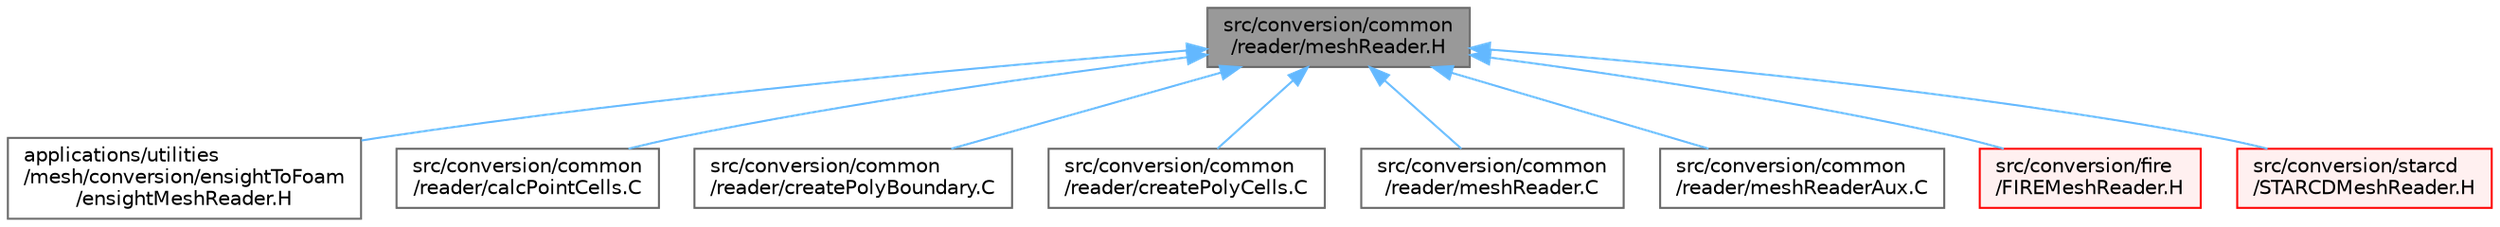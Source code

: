 digraph "src/conversion/common/reader/meshReader.H"
{
 // LATEX_PDF_SIZE
  bgcolor="transparent";
  edge [fontname=Helvetica,fontsize=10,labelfontname=Helvetica,labelfontsize=10];
  node [fontname=Helvetica,fontsize=10,shape=box,height=0.2,width=0.4];
  Node1 [id="Node000001",label="src/conversion/common\l/reader/meshReader.H",height=0.2,width=0.4,color="gray40", fillcolor="grey60", style="filled", fontcolor="black",tooltip=" "];
  Node1 -> Node2 [id="edge1_Node000001_Node000002",dir="back",color="steelblue1",style="solid",tooltip=" "];
  Node2 [id="Node000002",label="applications/utilities\l/mesh/conversion/ensightToFoam\l/ensightMeshReader.H",height=0.2,width=0.4,color="grey40", fillcolor="white", style="filled",URL="$ensightMeshReader_8H.html",tooltip=" "];
  Node1 -> Node3 [id="edge2_Node000001_Node000003",dir="back",color="steelblue1",style="solid",tooltip=" "];
  Node3 [id="Node000003",label="src/conversion/common\l/reader/calcPointCells.C",height=0.2,width=0.4,color="grey40", fillcolor="white", style="filled",URL="$calcPointCells_8C.html",tooltip="calculate point cells - ie, the cells attached to each point"];
  Node1 -> Node4 [id="edge3_Node000001_Node000004",dir="back",color="steelblue1",style="solid",tooltip=" "];
  Node4 [id="Node000004",label="src/conversion/common\l/reader/createPolyBoundary.C",height=0.2,width=0.4,color="grey40", fillcolor="white", style="filled",URL="$createPolyBoundary_8C.html",tooltip="boundary faces"];
  Node1 -> Node5 [id="edge4_Node000001_Node000005",dir="back",color="steelblue1",style="solid",tooltip=" "];
  Node5 [id="Node000005",label="src/conversion/common\l/reader/createPolyCells.C",height=0.2,width=0.4,color="grey40", fillcolor="white", style="filled",URL="$createPolyCells_8C.html",tooltip="create cellPolys"];
  Node1 -> Node6 [id="edge5_Node000001_Node000006",dir="back",color="steelblue1",style="solid",tooltip=" "];
  Node6 [id="Node000006",label="src/conversion/common\l/reader/meshReader.C",height=0.2,width=0.4,color="grey40", fillcolor="white", style="filled",URL="$meshReader_8C.html",tooltip=" "];
  Node1 -> Node7 [id="edge6_Node000001_Node000007",dir="back",color="steelblue1",style="solid",tooltip=" "];
  Node7 [id="Node000007",label="src/conversion/common\l/reader/meshReaderAux.C",height=0.2,width=0.4,color="grey40", fillcolor="white", style="filled",URL="$meshReaderAux_8C.html",tooltip=" "];
  Node1 -> Node8 [id="edge7_Node000001_Node000008",dir="back",color="steelblue1",style="solid",tooltip=" "];
  Node8 [id="Node000008",label="src/conversion/fire\l/FIREMeshReader.H",height=0.2,width=0.4,color="red", fillcolor="#FFF0F0", style="filled",URL="$FIREMeshReader_8H.html",tooltip=" "];
  Node1 -> Node10 [id="edge8_Node000001_Node000010",dir="back",color="steelblue1",style="solid",tooltip=" "];
  Node10 [id="Node000010",label="src/conversion/starcd\l/STARCDMeshReader.H",height=0.2,width=0.4,color="red", fillcolor="#FFF0F0", style="filled",URL="$STARCDMeshReader_8H.html",tooltip=" "];
}

